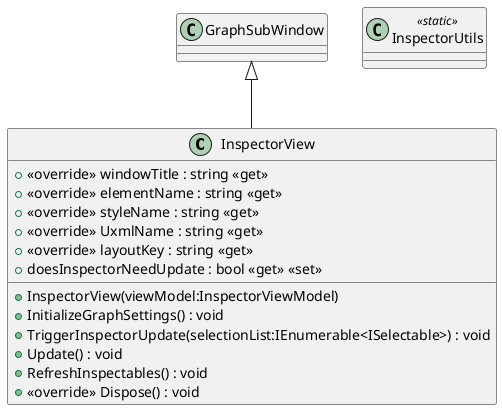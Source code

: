 @startuml
class InspectorView {
    + <<override>> windowTitle : string <<get>>
    + <<override>> elementName : string <<get>>
    + <<override>> styleName : string <<get>>
    + <<override>> UxmlName : string <<get>>
    + <<override>> layoutKey : string <<get>>
    + InspectorView(viewModel:InspectorViewModel)
    + InitializeGraphSettings() : void
    + doesInspectorNeedUpdate : bool <<get>> <<set>>
    + TriggerInspectorUpdate(selectionList:IEnumerable<ISelectable>) : void
    + Update() : void
    + RefreshInspectables() : void
    + <<override>> Dispose() : void
}
class InspectorUtils <<static>> {
}
GraphSubWindow <|-- InspectorView
@enduml
